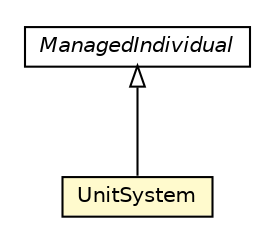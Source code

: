#!/usr/local/bin/dot
#
# Class diagram 
# Generated by UMLGraph version R5_6-24-gf6e263 (http://www.umlgraph.org/)
#

digraph G {
	edge [fontname="Helvetica",fontsize=10,labelfontname="Helvetica",labelfontsize=10];
	node [fontname="Helvetica",fontsize=10,shape=plaintext];
	nodesep=0.25;
	ranksep=0.5;
	// org.universAAL.middleware.owl.ManagedIndividual
	c8312503 [label=<<table title="org.universAAL.middleware.owl.ManagedIndividual" border="0" cellborder="1" cellspacing="0" cellpadding="2" port="p" href="../../middleware/owl/ManagedIndividual.html">
		<tr><td><table border="0" cellspacing="0" cellpadding="1">
<tr><td align="center" balign="center"><font face="Helvetica-Oblique"> ManagedIndividual </font></td></tr>
		</table></td></tr>
		</table>>, URL="../../middleware/owl/ManagedIndividual.html", fontname="Helvetica", fontcolor="black", fontsize=10.0];
	// org.universAAL.ontology.unit.UnitSystem
	c8313116 [label=<<table title="org.universAAL.ontology.unit.UnitSystem" border="0" cellborder="1" cellspacing="0" cellpadding="2" port="p" bgcolor="lemonChiffon" href="./UnitSystem.html">
		<tr><td><table border="0" cellspacing="0" cellpadding="1">
<tr><td align="center" balign="center"> UnitSystem </td></tr>
		</table></td></tr>
		</table>>, URL="./UnitSystem.html", fontname="Helvetica", fontcolor="black", fontsize=10.0];
	//org.universAAL.ontology.unit.UnitSystem extends org.universAAL.middleware.owl.ManagedIndividual
	c8312503:p -> c8313116:p [dir=back,arrowtail=empty];
}

